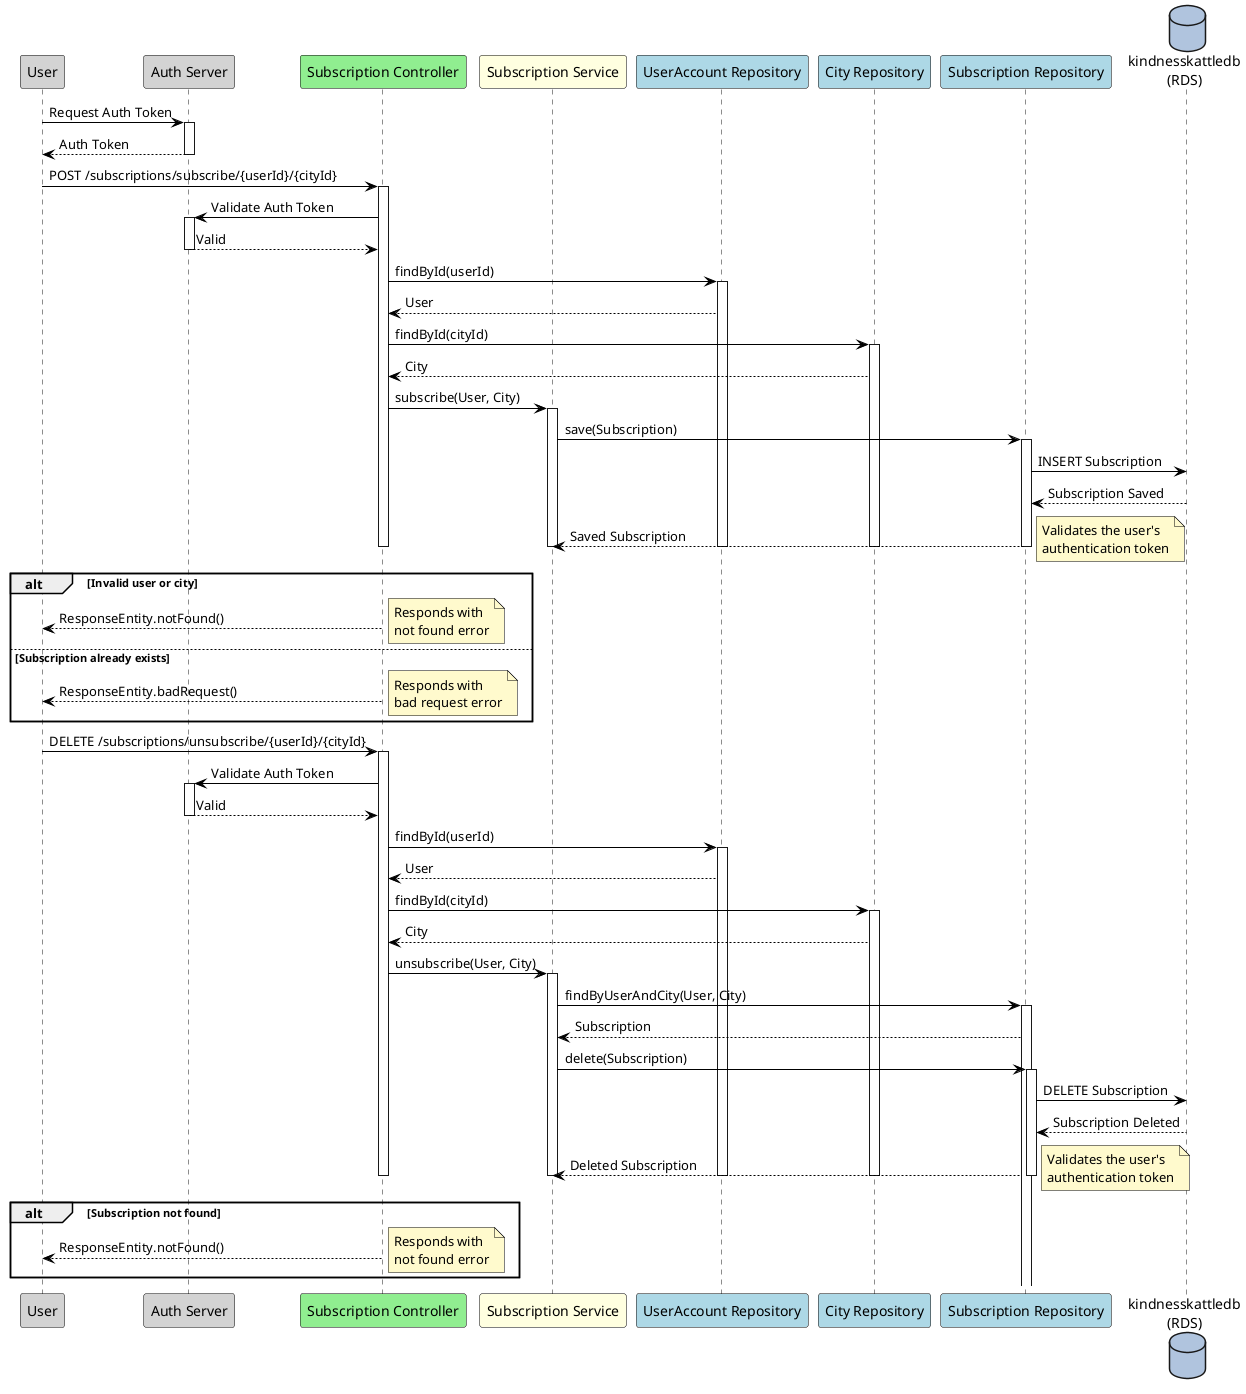 @startuml
!define LikeColor Yellow
!define RepoColor LightBlue
!define RdsColor LightSteelBlue
!define ClientColor LightYellow
!define AuthColor LightGrey
!define ControllerColor LightGreen
!define ServiceColor LightYellow
!define EntityColor LightSkyBlue

skinparam sequenceParticipantBackgroundColor LightGray
skinparam sequenceParticipantBorderColor Black
skinparam sequenceArrowColor Black
skinparam noteBackgroundColor LemonChiffon
skinparam noteBorderColor Black

participant User as User
participant "Auth Server" as AuthServer #AuthColor
participant "Subscription Controller" as SubscriptionController #ControllerColor
participant "Subscription Service" as SubscriptionService #ServiceColor
participant "UserAccount Repository" as UserAccountRepository #RepoColor
participant "City Repository" as CityRepository #RepoColor
participant "Subscription Repository" as SubscriptionRepository #RepoColor
database "kindnesskattledb\n(RDS)" as SubscriptionDB #RdsColor

User -> AuthServer: Request Auth Token
activate AuthServer
AuthServer --> User: Auth Token
deactivate AuthServer

User -> SubscriptionController: POST /subscriptions/subscribe/{userId}/{cityId}
activate SubscriptionController
SubscriptionController -> AuthServer: Validate Auth Token
activate AuthServer
AuthServer --> SubscriptionController: Valid
deactivate AuthServer
SubscriptionController -> UserAccountRepository: findById(userId)
activate UserAccountRepository
UserAccountRepository --> SubscriptionController: User
SubscriptionController -> CityRepository: findById(cityId)
activate CityRepository
CityRepository --> SubscriptionController: City
SubscriptionController -> SubscriptionService: subscribe(User, City)
activate SubscriptionService
SubscriptionService -> SubscriptionRepository: save(Subscription)
activate SubscriptionRepository
SubscriptionRepository -> SubscriptionDB: INSERT Subscription
SubscriptionDB --> SubscriptionRepository: Subscription Saved
SubscriptionRepository --> SubscriptionService: Saved Subscription
deactivate SubscriptionRepository
deactivate SubscriptionService
deactivate SubscriptionController
deactivate UserAccountRepository
deactivate CityRepository

note right: Validates the user's\nauthentication token

alt Invalid user or city
    SubscriptionController --> User: ResponseEntity.notFound()
    deactivate SubscriptionController
    note right: Responds with\nnot found error
else Subscription already exists
    SubscriptionController --> User: ResponseEntity.badRequest()
    deactivate SubscriptionController
    note right: Responds with\nbad request error
end

User -> SubscriptionController: DELETE /subscriptions/unsubscribe/{userId}/{cityId}
activate SubscriptionController
SubscriptionController -> AuthServer: Validate Auth Token
activate AuthServer
AuthServer --> SubscriptionController: Valid
deactivate AuthServer
SubscriptionController -> UserAccountRepository: findById(userId)
activate UserAccountRepository
UserAccountRepository --> SubscriptionController: User
SubscriptionController -> CityRepository: findById(cityId)
activate CityRepository
CityRepository --> SubscriptionController: City
SubscriptionController -> SubscriptionService: unsubscribe(User, City)
activate SubscriptionService
SubscriptionService -> SubscriptionRepository: findByUserAndCity(User, City)
activate SubscriptionRepository
SubscriptionRepository --> SubscriptionService: Subscription
SubscriptionService -> SubscriptionRepository: delete(Subscription)
activate SubscriptionRepository
SubscriptionRepository -> SubscriptionDB: DELETE Subscription
SubscriptionDB --> SubscriptionRepository: Subscription Deleted
SubscriptionRepository --> SubscriptionService: Deleted Subscription
deactivate SubscriptionRepository
deactivate SubscriptionService
deactivate SubscriptionController
deactivate UserAccountRepository
deactivate CityRepository

note right: Validates the user's\nauthentication token

alt Subscription not found
    SubscriptionController --> User: ResponseEntity.notFound()
    deactivate SubscriptionController
    note right: Responds with\nnot found error
end
@enduml

